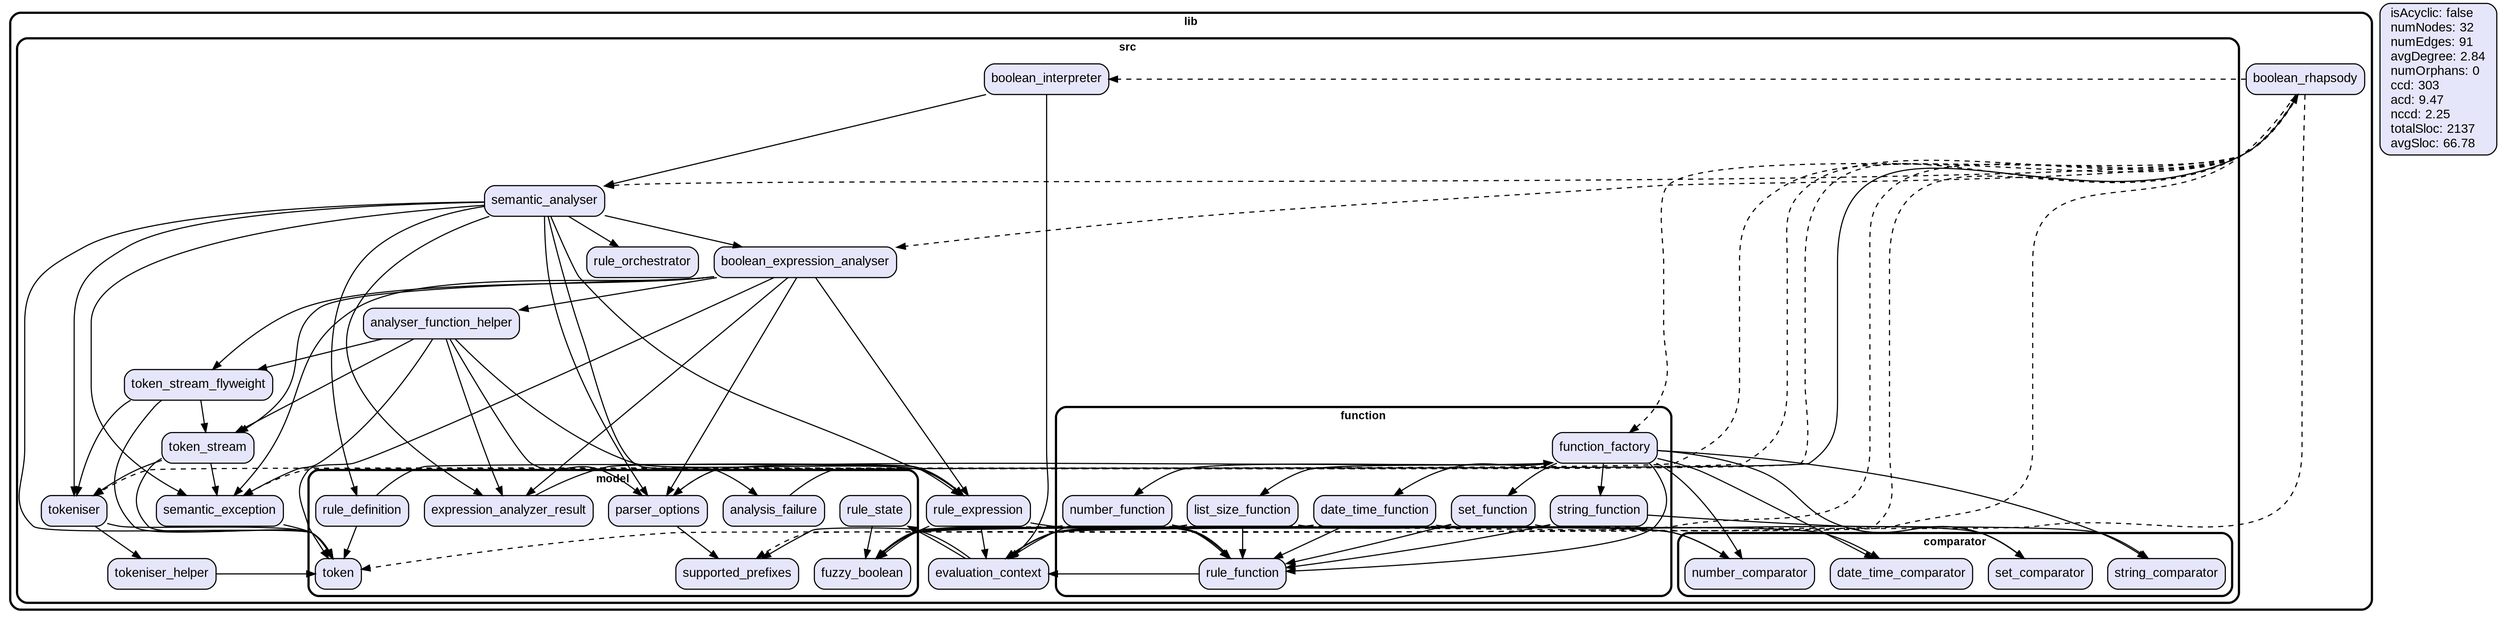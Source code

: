 digraph "" {
  graph [style=rounded fontname="Arial Black" fontsize=13 penwidth=2.6];
  node [shape=rect style="filled,rounded" fontname=Arial fontsize=15 fillcolor=Lavender penwidth=1.3];
  edge [penwidth=1.3];
  "/boolean_rhapsody.dart" [label="boolean_rhapsody"];
  "/src/comparator/string_comparator.dart" [label="string_comparator"];
  "/src/comparator/number_comparator.dart" [label="number_comparator"];
  "/src/comparator/date_time_comparator.dart" [label="date_time_comparator"];
  "/src/comparator/set_comparator.dart" [label="set_comparator"];
  "/src/evaluation_context.dart" [label="evaluation_context"];
  "/src/tokeniser_helper.dart" [label="tokeniser_helper"];
  "/src/semantic_exception.dart" [label="semantic_exception"];
  "/src/boolean_expression_analyser.dart" [label="boolean_expression_analyser"];
  "/src/analyser_function_helper.dart" [label="analyser_function_helper"];
  "/src/function/number_function.dart" [label="number_function"];
  "/src/function/date_time_function.dart" [label="date_time_function"];
  "/src/function/string_function.dart" [label="string_function"];
  "/src/function/list_size_function.dart" [label="list_size_function"];
  "/src/function/function_factory.dart" [label="function_factory"];
  "/src/function/set_function.dart" [label="set_function"];
  "/src/function/rule_function.dart" [label="rule_function"];
  "/src/tokeniser.dart" [label="tokeniser"];
  "/src/rule_orchestrator.dart" [label="rule_orchestrator"];
  "/src/model/parser_options.dart" [label="parser_options"];
  "/src/model/expression_analyzer_result.dart" [label="expression_analyzer_result"];
  "/src/model/supported_prefixes.dart" [label="supported_prefixes"];
  "/src/model/rule_definition.dart" [label="rule_definition"];
  "/src/model/rule_state.dart" [label="rule_state"];
  "/src/model/analysis_failure.dart" [label="analysis_failure"];
  "/src/model/token.dart" [label="token"];
  "/src/model/fuzzy_boolean.dart" [label="fuzzy_boolean"];
  "/src/boolean_interpreter.dart" [label="boolean_interpreter"];
  "/src/semantic_analyser.dart" [label="semantic_analyser"];
  "/src/token_stream_flyweight.dart" [label="token_stream_flyweight"];
  "/src/rule_expression.dart" [label="rule_expression"];
  "/src/token_stream.dart" [label="token_stream"];
  subgraph "cluster~" {
    label="lib";
    "/boolean_rhapsody.dart";
    subgraph "cluster~/src" {
      label="src";
      "/src/evaluation_context.dart";
      "/src/tokeniser_helper.dart";
      "/src/semantic_exception.dart";
      "/src/boolean_expression_analyser.dart";
      "/src/analyser_function_helper.dart";
      "/src/tokeniser.dart";
      "/src/rule_orchestrator.dart";
      "/src/boolean_interpreter.dart";
      "/src/semantic_analyser.dart";
      "/src/token_stream_flyweight.dart";
      "/src/rule_expression.dart";
      "/src/token_stream.dart";
      subgraph "cluster~/src/comparator" {
        label="comparator";
        "/src/comparator/string_comparator.dart";
        "/src/comparator/number_comparator.dart";
        "/src/comparator/date_time_comparator.dart";
        "/src/comparator/set_comparator.dart";
      }
      subgraph "cluster~/src/function" {
        label="function";
        "/src/function/number_function.dart";
        "/src/function/date_time_function.dart";
        "/src/function/string_function.dart";
        "/src/function/list_size_function.dart";
        "/src/function/function_factory.dart";
        "/src/function/set_function.dart";
        "/src/function/rule_function.dart";
      }
      subgraph "cluster~/src/model" {
        label="model";
        "/src/model/parser_options.dart";
        "/src/model/expression_analyzer_result.dart";
        "/src/model/supported_prefixes.dart";
        "/src/model/rule_definition.dart";
        "/src/model/rule_state.dart";
        "/src/model/analysis_failure.dart";
        "/src/model/token.dart";
        "/src/model/fuzzy_boolean.dart";
      }
    }
  }
  "/boolean_rhapsody.dart" -> "/src/evaluation_context.dart" [style=dashed];
  "/boolean_rhapsody.dart" -> "/src/function/function_factory.dart" [style=dashed];
  "/boolean_rhapsody.dart" -> "/src/model/fuzzy_boolean.dart" [style=dashed];
  "/boolean_rhapsody.dart" -> "/src/model/parser_options.dart" [style=dashed];
  "/boolean_rhapsody.dart" -> "/src/model/supported_prefixes.dart" [style=dashed];
  "/boolean_rhapsody.dart" -> "/src/model/token.dart" [style=dashed];
  "/boolean_rhapsody.dart" -> "/src/tokeniser.dart" [style=dashed];
  "/boolean_rhapsody.dart" -> "/src/semantic_exception.dart" [style=dashed];
  "/boolean_rhapsody.dart" -> "/src/boolean_expression_analyser.dart" [style=dashed];
  "/boolean_rhapsody.dart" -> "/src/semantic_analyser.dart" [style=dashed];
  "/boolean_rhapsody.dart" -> "/src/boolean_interpreter.dart" [style=dashed];
  "/src/evaluation_context.dart" -> "/src/model/rule_state.dart";
  "/src/evaluation_context.dart" -> "/src/model/supported_prefixes.dart";
  "/src/tokeniser_helper.dart" -> "/src/model/token.dart";
  "/src/semantic_exception.dart" -> "/src/model/token.dart";
  "/src/boolean_expression_analyser.dart" -> "/src/analyser_function_helper.dart";
  "/src/boolean_expression_analyser.dart" -> "/src/model/expression_analyzer_result.dart";
  "/src/boolean_expression_analyser.dart" -> "/src/model/parser_options.dart";
  "/src/boolean_expression_analyser.dart" -> "/src/rule_expression.dart";
  "/src/boolean_expression_analyser.dart" -> "/src/semantic_exception.dart";
  "/src/boolean_expression_analyser.dart" -> "/src/model/token.dart";
  "/src/boolean_expression_analyser.dart" -> "/src/token_stream.dart";
  "/src/boolean_expression_analyser.dart" -> "/src/token_stream_flyweight.dart";
  "/src/analyser_function_helper.dart" -> "/src/token_stream_flyweight.dart";
  "/src/analyser_function_helper.dart" -> "/src/model/expression_analyzer_result.dart";
  "/src/analyser_function_helper.dart" -> "/src/model/parser_options.dart";
  "/src/analyser_function_helper.dart" -> "/src/rule_expression.dart";
  "/src/analyser_function_helper.dart" -> "/src/semantic_exception.dart";
  "/src/analyser_function_helper.dart" -> "/src/token_stream.dart";
  "/src/function/number_function.dart" -> "/src/evaluation_context.dart";
  "/src/function/number_function.dart" -> "/src/model/fuzzy_boolean.dart";
  "/src/function/number_function.dart" -> "/src/comparator/number_comparator.dart";
  "/src/function/number_function.dart" -> "/src/function/rule_function.dart";
  "/src/function/date_time_function.dart" -> "/src/comparator/date_time_comparator.dart";
  "/src/function/date_time_function.dart" -> "/src/evaluation_context.dart";
  "/src/function/date_time_function.dart" -> "/src/model/fuzzy_boolean.dart";
  "/src/function/date_time_function.dart" -> "/src/function/rule_function.dart";
  "/src/function/string_function.dart" -> "/src/evaluation_context.dart";
  "/src/function/string_function.dart" -> "/src/model/fuzzy_boolean.dart";
  "/src/function/string_function.dart" -> "/src/function/rule_function.dart";
  "/src/function/string_function.dart" -> "/src/comparator/string_comparator.dart";
  "/src/function/list_size_function.dart" -> "/src/evaluation_context.dart";
  "/src/function/list_size_function.dart" -> "/src/model/fuzzy_boolean.dart";
  "/src/function/list_size_function.dart" -> "/src/comparator/number_comparator.dart";
  "/src/function/list_size_function.dart" -> "/src/function/rule_function.dart";
  "/src/function/function_factory.dart" -> "/src/comparator/set_comparator.dart";
  "/src/function/function_factory.dart" -> "/src/function/set_function.dart";
  "/src/function/function_factory.dart" -> "/src/comparator/string_comparator.dart";
  "/src/function/function_factory.dart" -> "/src/comparator/date_time_comparator.dart";
  "/src/function/function_factory.dart" -> "/src/function/date_time_function.dart";
  "/src/function/function_factory.dart" -> "/src/function/list_size_function.dart";
  "/src/function/function_factory.dart" -> "/src/comparator/number_comparator.dart";
  "/src/function/function_factory.dart" -> "/src/function/number_function.dart";
  "/src/function/function_factory.dart" -> "/src/function/rule_function.dart";
  "/src/function/function_factory.dart" -> "/src/function/string_function.dart";
  "/src/function/set_function.dart" -> "/src/evaluation_context.dart";
  "/src/function/set_function.dart" -> "/src/model/fuzzy_boolean.dart";
  "/src/function/set_function.dart" -> "/src/function/rule_function.dart";
  "/src/function/set_function.dart" -> "/src/comparator/set_comparator.dart";
  "/src/function/rule_function.dart" -> "/src/evaluation_context.dart";
  "/src/function/rule_function.dart" -> "/src/model/fuzzy_boolean.dart";
  "/src/tokeniser.dart" -> "/src/model/token.dart";
  "/src/tokeniser.dart" -> "/src/tokeniser_helper.dart";
  "/src/model/parser_options.dart" -> "/src/function/function_factory.dart";
  "/src/model/parser_options.dart" -> "/src/model/supported_prefixes.dart";
  "/src/model/expression_analyzer_result.dart" -> "/src/rule_expression.dart";
  "/src/model/rule_definition.dart" -> "/src/rule_expression.dart";
  "/src/model/rule_definition.dart" -> "/src/model/token.dart";
  "/src/model/rule_state.dart" -> "/src/model/fuzzy_boolean.dart";
  "/src/model/analysis_failure.dart" -> "/boolean_rhapsody.dart";
  "/src/boolean_interpreter.dart" -> "/src/evaluation_context.dart";
  "/src/boolean_interpreter.dart" -> "/src/semantic_analyser.dart";
  "/src/semantic_analyser.dart" -> "/src/model/analysis_failure.dart";
  "/src/semantic_analyser.dart" -> "/src/boolean_expression_analyser.dart";
  "/src/semantic_analyser.dart" -> "/src/model/expression_analyzer_result.dart";
  "/src/semantic_analyser.dart" -> "/src/model/parser_options.dart";
  "/src/semantic_analyser.dart" -> "/src/model/rule_definition.dart";
  "/src/semantic_analyser.dart" -> "/src/rule_expression.dart";
  "/src/semantic_analyser.dart" -> "/src/rule_orchestrator.dart";
  "/src/semantic_analyser.dart" -> "/src/semantic_exception.dart";
  "/src/semantic_analyser.dart" -> "/src/model/token.dart";
  "/src/semantic_analyser.dart" -> "/src/tokeniser.dart";
  "/src/token_stream_flyweight.dart" -> "/src/model/token.dart";
  "/src/token_stream_flyweight.dart" -> "/src/token_stream.dart";
  "/src/token_stream_flyweight.dart" -> "/src/tokeniser.dart";
  "/src/rule_expression.dart" -> "/src/evaluation_context.dart";
  "/src/rule_expression.dart" -> "/src/model/fuzzy_boolean.dart";
  "/src/rule_expression.dart" -> "/src/function/rule_function.dart";
  "/src/token_stream.dart" -> "/src/semantic_exception.dart";
  "/src/token_stream.dart" -> "/src/model/token.dart";
  "/src/token_stream.dart" -> "/src/tokeniser.dart";
  "metrics" [label=" isAcyclic: false \l numNodes: 32  \l numEdges: 91  \l avgDegree: 2.84 \l numOrphans: 0 \l ccd: 303 \l acd: 9.47 \l nccd: 2.25 \l totalSloc: 2137 \l avgSloc: 66.78 \l"];
}

